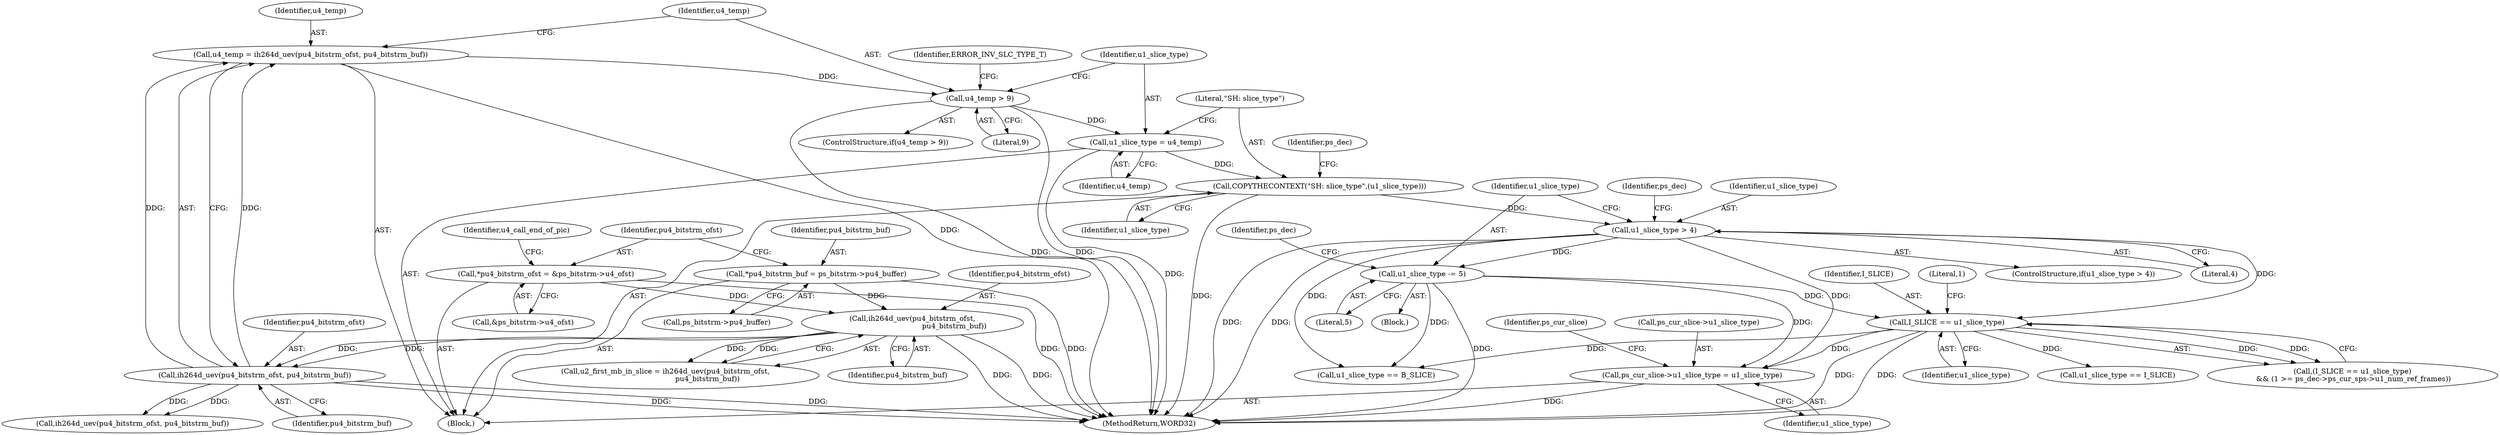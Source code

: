 digraph "0_Android_9a00f562a612d56e7b2b989d168647db900ba6cf_0@pointer" {
"1001471" [label="(Call,ps_cur_slice->u1_slice_type = u1_slice_type)"];
"1000347" [label="(Call,I_SLICE == u1_slice_type)"];
"1000302" [label="(Call,u1_slice_type -= 5)"];
"1000298" [label="(Call,u1_slice_type > 4)"];
"1000289" [label="(Call,COPYTHECONTEXT(\"SH: slice_type\",(u1_slice_type)))"];
"1000286" [label="(Call,u1_slice_type = u4_temp)"];
"1000281" [label="(Call,u4_temp > 9)"];
"1000275" [label="(Call,u4_temp = ih264d_uev(pu4_bitstrm_ofst, pu4_bitstrm_buf))"];
"1000277" [label="(Call,ih264d_uev(pu4_bitstrm_ofst, pu4_bitstrm_buf))"];
"1000237" [label="(Call,ih264d_uev(pu4_bitstrm_ofst,\n                                     pu4_bitstrm_buf))"];
"1000209" [label="(Call,*pu4_bitstrm_ofst = &ps_bitstrm->u4_ofst)"];
"1000203" [label="(Call,*pu4_bitstrm_buf = ps_bitstrm->pu4_buffer)"];
"1000283" [label="(Literal,9)"];
"1000301" [label="(Block,)"];
"1000346" [label="(Call,(I_SLICE == u1_slice_type)\n && (1 >= ps_dec->ps_cur_sps->u1_num_ref_frames))"];
"1001521" [label="(Call,u1_slice_type == B_SLICE)"];
"1000204" [label="(Identifier,pu4_bitstrm_buf)"];
"1000349" [label="(Identifier,u1_slice_type)"];
"1000277" [label="(Call,ih264d_uev(pu4_bitstrm_ofst, pu4_bitstrm_buf))"];
"1000211" [label="(Call,&ps_bitstrm->u4_ofst)"];
"1000418" [label="(Call,ih264d_uev(pu4_bitstrm_ofst, pu4_bitstrm_buf))"];
"1000276" [label="(Identifier,u4_temp)"];
"1000294" [label="(Identifier,ps_dec)"];
"1000282" [label="(Identifier,u4_temp)"];
"1000281" [label="(Call,u4_temp > 9)"];
"1002568" [label="(MethodReturn,WORD32)"];
"1000290" [label="(Literal,\"SH: slice_type\")"];
"1000239" [label="(Identifier,pu4_bitstrm_buf)"];
"1000291" [label="(Identifier,u1_slice_type)"];
"1000299" [label="(Identifier,u1_slice_type)"];
"1000298" [label="(Call,u1_slice_type > 4)"];
"1000279" [label="(Identifier,pu4_bitstrm_buf)"];
"1000303" [label="(Identifier,u1_slice_type)"];
"1001478" [label="(Identifier,ps_cur_slice)"];
"1000351" [label="(Literal,1)"];
"1000235" [label="(Call,u2_first_mb_in_slice = ih264d_uev(pu4_bitstrm_ofst,\n                                     pu4_bitstrm_buf))"];
"1000238" [label="(Identifier,pu4_bitstrm_ofst)"];
"1001475" [label="(Identifier,u1_slice_type)"];
"1000304" [label="(Literal,5)"];
"1000286" [label="(Call,u1_slice_type = u4_temp)"];
"1000205" [label="(Call,ps_bitstrm->pu4_buffer)"];
"1000209" [label="(Call,*pu4_bitstrm_ofst = &ps_bitstrm->u4_ofst)"];
"1000280" [label="(ControlStructure,if(u4_temp > 9))"];
"1000307" [label="(Identifier,ps_dec)"];
"1000210" [label="(Identifier,pu4_bitstrm_ofst)"];
"1000237" [label="(Call,ih264d_uev(pu4_bitstrm_ofst,\n                                     pu4_bitstrm_buf))"];
"1000226" [label="(Identifier,u4_call_end_of_pic)"];
"1000275" [label="(Call,u4_temp = ih264d_uev(pu4_bitstrm_ofst, pu4_bitstrm_buf))"];
"1000285" [label="(Identifier,ERROR_INV_SLC_TYPE_T)"];
"1001472" [label="(Call,ps_cur_slice->u1_slice_type)"];
"1000347" [label="(Call,I_SLICE == u1_slice_type)"];
"1000166" [label="(Block,)"];
"1000302" [label="(Call,u1_slice_type -= 5)"];
"1002392" [label="(Call,u1_slice_type == I_SLICE)"];
"1000297" [label="(ControlStructure,if(u1_slice_type > 4))"];
"1001471" [label="(Call,ps_cur_slice->u1_slice_type = u1_slice_type)"];
"1000348" [label="(Identifier,I_SLICE)"];
"1000316" [label="(Identifier,ps_dec)"];
"1000203" [label="(Call,*pu4_bitstrm_buf = ps_bitstrm->pu4_buffer)"];
"1000300" [label="(Literal,4)"];
"1000287" [label="(Identifier,u1_slice_type)"];
"1000278" [label="(Identifier,pu4_bitstrm_ofst)"];
"1000288" [label="(Identifier,u4_temp)"];
"1000289" [label="(Call,COPYTHECONTEXT(\"SH: slice_type\",(u1_slice_type)))"];
"1001471" -> "1000166"  [label="AST: "];
"1001471" -> "1001475"  [label="CFG: "];
"1001472" -> "1001471"  [label="AST: "];
"1001475" -> "1001471"  [label="AST: "];
"1001478" -> "1001471"  [label="CFG: "];
"1001471" -> "1002568"  [label="DDG: "];
"1000347" -> "1001471"  [label="DDG: "];
"1000302" -> "1001471"  [label="DDG: "];
"1000298" -> "1001471"  [label="DDG: "];
"1000347" -> "1000346"  [label="AST: "];
"1000347" -> "1000349"  [label="CFG: "];
"1000348" -> "1000347"  [label="AST: "];
"1000349" -> "1000347"  [label="AST: "];
"1000351" -> "1000347"  [label="CFG: "];
"1000346" -> "1000347"  [label="CFG: "];
"1000347" -> "1002568"  [label="DDG: "];
"1000347" -> "1002568"  [label="DDG: "];
"1000347" -> "1000346"  [label="DDG: "];
"1000347" -> "1000346"  [label="DDG: "];
"1000302" -> "1000347"  [label="DDG: "];
"1000298" -> "1000347"  [label="DDG: "];
"1000347" -> "1001521"  [label="DDG: "];
"1000347" -> "1002392"  [label="DDG: "];
"1000302" -> "1000301"  [label="AST: "];
"1000302" -> "1000304"  [label="CFG: "];
"1000303" -> "1000302"  [label="AST: "];
"1000304" -> "1000302"  [label="AST: "];
"1000307" -> "1000302"  [label="CFG: "];
"1000302" -> "1002568"  [label="DDG: "];
"1000298" -> "1000302"  [label="DDG: "];
"1000302" -> "1001521"  [label="DDG: "];
"1000298" -> "1000297"  [label="AST: "];
"1000298" -> "1000300"  [label="CFG: "];
"1000299" -> "1000298"  [label="AST: "];
"1000300" -> "1000298"  [label="AST: "];
"1000303" -> "1000298"  [label="CFG: "];
"1000316" -> "1000298"  [label="CFG: "];
"1000298" -> "1002568"  [label="DDG: "];
"1000298" -> "1002568"  [label="DDG: "];
"1000289" -> "1000298"  [label="DDG: "];
"1000298" -> "1001521"  [label="DDG: "];
"1000289" -> "1000166"  [label="AST: "];
"1000289" -> "1000291"  [label="CFG: "];
"1000290" -> "1000289"  [label="AST: "];
"1000291" -> "1000289"  [label="AST: "];
"1000294" -> "1000289"  [label="CFG: "];
"1000289" -> "1002568"  [label="DDG: "];
"1000286" -> "1000289"  [label="DDG: "];
"1000286" -> "1000166"  [label="AST: "];
"1000286" -> "1000288"  [label="CFG: "];
"1000287" -> "1000286"  [label="AST: "];
"1000288" -> "1000286"  [label="AST: "];
"1000290" -> "1000286"  [label="CFG: "];
"1000286" -> "1002568"  [label="DDG: "];
"1000281" -> "1000286"  [label="DDG: "];
"1000281" -> "1000280"  [label="AST: "];
"1000281" -> "1000283"  [label="CFG: "];
"1000282" -> "1000281"  [label="AST: "];
"1000283" -> "1000281"  [label="AST: "];
"1000285" -> "1000281"  [label="CFG: "];
"1000287" -> "1000281"  [label="CFG: "];
"1000281" -> "1002568"  [label="DDG: "];
"1000281" -> "1002568"  [label="DDG: "];
"1000275" -> "1000281"  [label="DDG: "];
"1000275" -> "1000166"  [label="AST: "];
"1000275" -> "1000277"  [label="CFG: "];
"1000276" -> "1000275"  [label="AST: "];
"1000277" -> "1000275"  [label="AST: "];
"1000282" -> "1000275"  [label="CFG: "];
"1000275" -> "1002568"  [label="DDG: "];
"1000277" -> "1000275"  [label="DDG: "];
"1000277" -> "1000275"  [label="DDG: "];
"1000277" -> "1000279"  [label="CFG: "];
"1000278" -> "1000277"  [label="AST: "];
"1000279" -> "1000277"  [label="AST: "];
"1000277" -> "1002568"  [label="DDG: "];
"1000277" -> "1002568"  [label="DDG: "];
"1000237" -> "1000277"  [label="DDG: "];
"1000237" -> "1000277"  [label="DDG: "];
"1000277" -> "1000418"  [label="DDG: "];
"1000277" -> "1000418"  [label="DDG: "];
"1000237" -> "1000235"  [label="AST: "];
"1000237" -> "1000239"  [label="CFG: "];
"1000238" -> "1000237"  [label="AST: "];
"1000239" -> "1000237"  [label="AST: "];
"1000235" -> "1000237"  [label="CFG: "];
"1000237" -> "1002568"  [label="DDG: "];
"1000237" -> "1002568"  [label="DDG: "];
"1000237" -> "1000235"  [label="DDG: "];
"1000237" -> "1000235"  [label="DDG: "];
"1000209" -> "1000237"  [label="DDG: "];
"1000203" -> "1000237"  [label="DDG: "];
"1000209" -> "1000166"  [label="AST: "];
"1000209" -> "1000211"  [label="CFG: "];
"1000210" -> "1000209"  [label="AST: "];
"1000211" -> "1000209"  [label="AST: "];
"1000226" -> "1000209"  [label="CFG: "];
"1000209" -> "1002568"  [label="DDG: "];
"1000203" -> "1000166"  [label="AST: "];
"1000203" -> "1000205"  [label="CFG: "];
"1000204" -> "1000203"  [label="AST: "];
"1000205" -> "1000203"  [label="AST: "];
"1000210" -> "1000203"  [label="CFG: "];
"1000203" -> "1002568"  [label="DDG: "];
}

